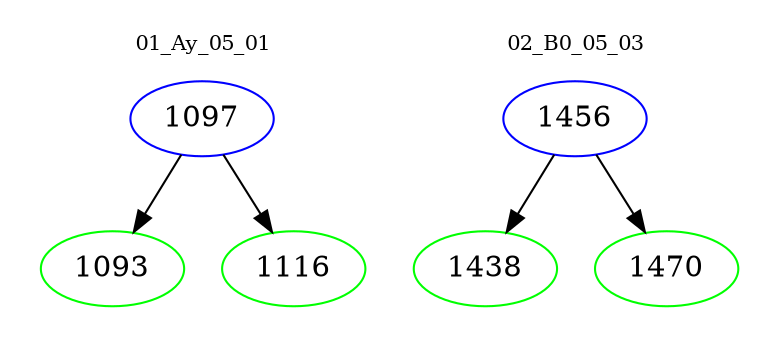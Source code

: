 digraph{
subgraph cluster_0 {
color = white
label = "01_Ay_05_01";
fontsize=10;
T0_1097 [label="1097", color="blue"]
T0_1097 -> T0_1093 [color="black"]
T0_1093 [label="1093", color="green"]
T0_1097 -> T0_1116 [color="black"]
T0_1116 [label="1116", color="green"]
}
subgraph cluster_1 {
color = white
label = "02_B0_05_03";
fontsize=10;
T1_1456 [label="1456", color="blue"]
T1_1456 -> T1_1438 [color="black"]
T1_1438 [label="1438", color="green"]
T1_1456 -> T1_1470 [color="black"]
T1_1470 [label="1470", color="green"]
}
}

